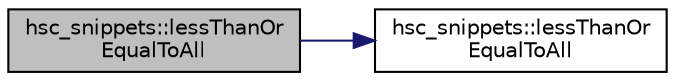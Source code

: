 digraph "hsc_snippets::lessThanOrEqualToAll"
{
 // INTERACTIVE_SVG=YES
 // LATEX_PDF_SIZE
  edge [fontname="Helvetica",fontsize="10",labelfontname="Helvetica",labelfontsize="10"];
  node [fontname="Helvetica",fontsize="10",shape=record];
  rankdir="LR";
  Node1 [label="hsc_snippets::lessThanOr\lEqualToAll",height=0.2,width=0.4,color="black", fillcolor="grey75", style="filled", fontcolor="black",tooltip=" "];
  Node1 -> Node2 [color="midnightblue",fontsize="10",style="solid",fontname="Helvetica"];
  Node2 [label="hsc_snippets::lessThanOr\lEqualToAll",height=0.2,width=0.4,color="black", fillcolor="white", style="filled",URL="$namespacehsc__snippets.html#a8f9c656f40560cd6141ff708c5937b89",tooltip=" "];
}

